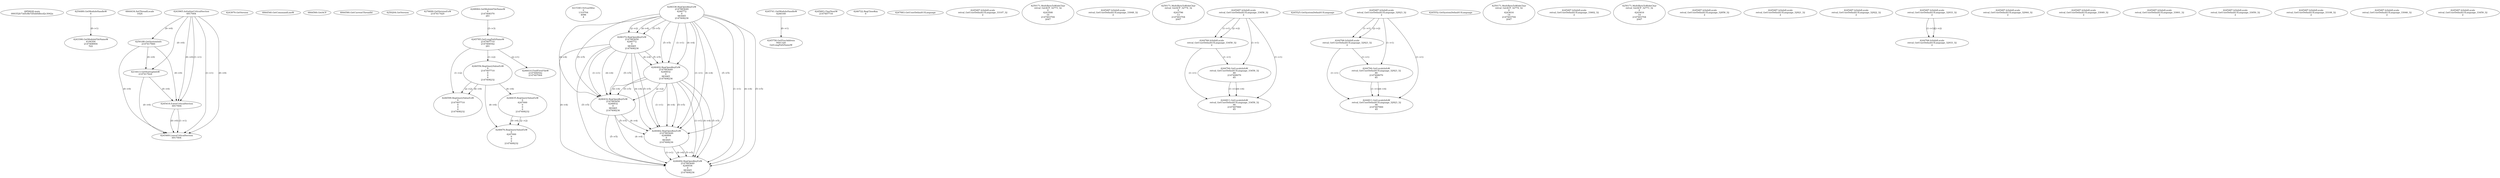 // Global SCDG with merge call
digraph {
	0 [label="6850628.main
000352b73d5c8b7d5eb0dfecd2c3042a"]
	1 [label="4254480.GetModuleHandleW
0"]
	2 [label="6844434.SetThreadLocale
1024"]
	3 [label="4243965.InitializeCriticalSection
6917004"]
	4 [label="4243979.GetVersion
"]
	5 [label="4250188.GetSystemInfo
2147417660"]
	3 -> 5 [label="(0-->0)"]
	6 [label="6844540.GetCommandLineW
"]
	7 [label="4214413.GetStartupInfoW
2147417624"]
	3 -> 7 [label="(0-->0)"]
	5 -> 7 [label="(0-->0)"]
	8 [label="6844560.GetACP
"]
	9 [label="6844580.GetCurrentThreadId
"]
	10 [label="4250204.GetVersion
"]
	11 [label="4276690.GetVersionExW
2147417420"]
	12 [label="4243306.GetModuleFileNameW
4194304
2147408904
522"]
	1 -> 12 [label="(0-->1)"]
	13 [label="4248064.GetModuleFileNameW
0
2147408370
261"]
	14 [label="4215383.VirtualAlloc
0
1310704
4096
4"]
	15 [label="4246338.RegOpenKeyExW
2147483649
4246772
0
983065
2147408236"]
	16 [label="4246372.RegOpenKeyExW
2147483650
4246772
0
983065
2147408236"]
	15 -> 16 [label="(2-->2)"]
	15 -> 16 [label="(4-->4)"]
	15 -> 16 [label="(5-->5)"]
	17 [label="4246402.RegOpenKeyExW
2147483649
4246832
0
983065
2147408236"]
	15 -> 17 [label="(1-->1)"]
	15 -> 17 [label="(4-->4)"]
	16 -> 17 [label="(4-->4)"]
	15 -> 17 [label="(5-->5)"]
	16 -> 17 [label="(5-->5)"]
	18 [label="4246432.RegOpenKeyExW
2147483650
4246832
0
983065
2147408236"]
	16 -> 18 [label="(1-->1)"]
	17 -> 18 [label="(2-->2)"]
	15 -> 18 [label="(4-->4)"]
	16 -> 18 [label="(4-->4)"]
	17 -> 18 [label="(4-->4)"]
	15 -> 18 [label="(5-->5)"]
	16 -> 18 [label="(5-->5)"]
	17 -> 18 [label="(5-->5)"]
	19 [label="4245741.GetModuleHandleW
4246160"]
	20 [label="4245758.GetProcAddress
9441320
GetLongPathNameW"]
	19 -> 20 [label="(0-->1)"]
	21 [label="4245785.GetLongPathNameW
2147407710
2147406542
261"]
	13 -> 21 [label="(3-->3)"]
	22 [label="4245683.CharNextW
2147407716"]
	23 [label="4246556.RegQueryValueExW
0
2147407710
0
0
0
2147408232"]
	21 -> 23 [label="(1-->2)"]
	24 [label="4246635.RegQueryValueExW
0
4247000
0
0
0
2147408232"]
	23 -> 24 [label="(6-->6)"]
	25 [label="4246722.RegCloseKey
0"]
	26 [label="4247883.GetUserDefaultUILanguage
"]
	27 [label="4245418.EnterCriticalSection
6917004"]
	3 -> 27 [label="(1-->1)"]
	3 -> 27 [label="(0-->0)"]
	5 -> 27 [label="(0-->0)"]
	7 -> 27 [label="(0-->0)"]
	28 [label="4245469.LeaveCriticalSection
6917004"]
	3 -> 28 [label="(1-->1)"]
	27 -> 28 [label="(1-->1)"]
	3 -> 28 [label="(0-->0)"]
	5 -> 28 [label="(0-->0)"]
	7 -> 28 [label="(0-->0)"]
	27 -> 28 [label="(0-->0)"]
	29 [label="4245487.IsValidLocale
retval_GetUserDefaultUILanguage_33107_32
2"]
	30 [label="4250171.MultiByteToWideChar
retval_GetACP_32773_32
0
4243508
10
2147403704
2047"]
	31 [label="4246599.RegQueryValueExW
0
2147407710
0
0
0
2147408232"]
	21 -> 31 [label="(1-->2)"]
	23 -> 31 [label="(2-->2)"]
	23 -> 31 [label="(6-->6)"]
	32 [label="4245487.IsValidLocale
retval_GetUserDefaultUILanguage_33048_32
2"]
	33 [label="4250171.MultiByteToWideChar
retval_GetACP_32774_32
0
4243796
13
2147403704
2047"]
	34 [label="4246014.FindFirstFileW
2147406542
2147407064"]
	21 -> 34 [label="(2-->1)"]
	35 [label="4245487.IsValidLocale
retval_GetUserDefaultUILanguage_33458_32
2"]
	36 [label="4244766.IsValidLocale
retval_GetUserDefaultUILanguage_33458_32
2"]
	35 -> 36 [label="(1-->1)"]
	35 -> 36 [label="(2-->2)"]
	37 [label="4244794.GetLocaleInfoW
retval_GetUserDefaultUILanguage_33458_32
89
2147408070
85"]
	35 -> 37 [label="(1-->1)"]
	36 -> 37 [label="(1-->1)"]
	38 [label="4244811.GetLocaleInfoW
retval_GetUserDefaultUILanguage_33458_32
90
2147407900
85"]
	35 -> 38 [label="(1-->1)"]
	36 -> 38 [label="(1-->1)"]
	37 -> 38 [label="(1-->1)"]
	37 -> 38 [label="(4-->4)"]
	39 [label="4245525.GetSystemDefaultUILanguage
"]
	40 [label="4245487.IsValidLocale
retval_GetUserDefaultUILanguage_32923_32
2"]
	41 [label="4244766.IsValidLocale
retval_GetUserDefaultUILanguage_32923_32
2"]
	40 -> 41 [label="(1-->1)"]
	40 -> 41 [label="(2-->2)"]
	42 [label="4244794.GetLocaleInfoW
retval_GetUserDefaultUILanguage_32923_32
89
2147408070
85"]
	40 -> 42 [label="(1-->1)"]
	41 -> 42 [label="(1-->1)"]
	43 [label="4244811.GetLocaleInfoW
retval_GetUserDefaultUILanguage_32923_32
90
2147407900
85"]
	40 -> 43 [label="(1-->1)"]
	41 -> 43 [label="(1-->1)"]
	42 -> 43 [label="(1-->1)"]
	42 -> 43 [label="(4-->4)"]
	44 [label="4245552.GetSystemDefaultUILanguage
"]
	45 [label="4250171.MultiByteToWideChar
retval_GetACP_32774_32
0
4243616
14
2147403704
2047"]
	46 [label="4245487.IsValidLocale
retval_GetUserDefaultUILanguage_33602_32
2"]
	47 [label="4250171.MultiByteToWideChar
retval_GetACP_32773_32
0
4243616
14
2147403704
2047"]
	48 [label="4246676.RegQueryValueExW
0
4247000
0
0
0
2147408232"]
	24 -> 48 [label="(2-->2)"]
	23 -> 48 [label="(6-->6)"]
	24 -> 48 [label="(6-->6)"]
	49 [label="4245487.IsValidLocale
retval_GetUserDefaultUILanguage_32858_32
2"]
	50 [label="4245487.IsValidLocale
retval_GetUserDefaultUILanguage_32921_32
2"]
	51 [label="4245487.IsValidLocale
retval_GetUserDefaultUILanguage_32922_32
2"]
	52 [label="4246462.RegOpenKeyExW
2147483649
4246884
0
983065
2147408236"]
	15 -> 52 [label="(1-->1)"]
	17 -> 52 [label="(1-->1)"]
	15 -> 52 [label="(4-->4)"]
	16 -> 52 [label="(4-->4)"]
	17 -> 52 [label="(4-->4)"]
	18 -> 52 [label="(4-->4)"]
	15 -> 52 [label="(5-->5)"]
	16 -> 52 [label="(5-->5)"]
	17 -> 52 [label="(5-->5)"]
	18 -> 52 [label="(5-->5)"]
	53 [label="4246492.RegOpenKeyExW
2147483649
4246936
0
983065
2147408236"]
	15 -> 53 [label="(1-->1)"]
	17 -> 53 [label="(1-->1)"]
	52 -> 53 [label="(1-->1)"]
	15 -> 53 [label="(4-->4)"]
	16 -> 53 [label="(4-->4)"]
	17 -> 53 [label="(4-->4)"]
	18 -> 53 [label="(4-->4)"]
	52 -> 53 [label="(4-->4)"]
	15 -> 53 [label="(5-->5)"]
	16 -> 53 [label="(5-->5)"]
	17 -> 53 [label="(5-->5)"]
	18 -> 53 [label="(5-->5)"]
	52 -> 53 [label="(5-->5)"]
	54 [label="4245487.IsValidLocale
retval_GetUserDefaultUILanguage_32933_32
2"]
	55 [label="4245487.IsValidLocale
retval_GetUserDefaultUILanguage_32944_32
2"]
	56 [label="4244766.IsValidLocale
retval_GetUserDefaultUILanguage_32933_32
2"]
	54 -> 56 [label="(1-->1)"]
	54 -> 56 [label="(2-->2)"]
	57 [label="4245487.IsValidLocale
retval_GetUserDefaultUILanguage_33049_32
2"]
	58 [label="4245487.IsValidLocale
retval_GetUserDefaultUILanguage_33001_32
2"]
	59 [label="4245487.IsValidLocale
retval_GetUserDefaultUILanguage_33050_32
2"]
	60 [label="4245487.IsValidLocale
retval_GetUserDefaultUILanguage_33108_32
2"]
	61 [label="4245487.IsValidLocale
retval_GetUserDefaultUILanguage_33046_32
2"]
	62 [label="4245487.IsValidLocale
retval_GetUserDefaultUILanguage_33459_32
2"]
}
